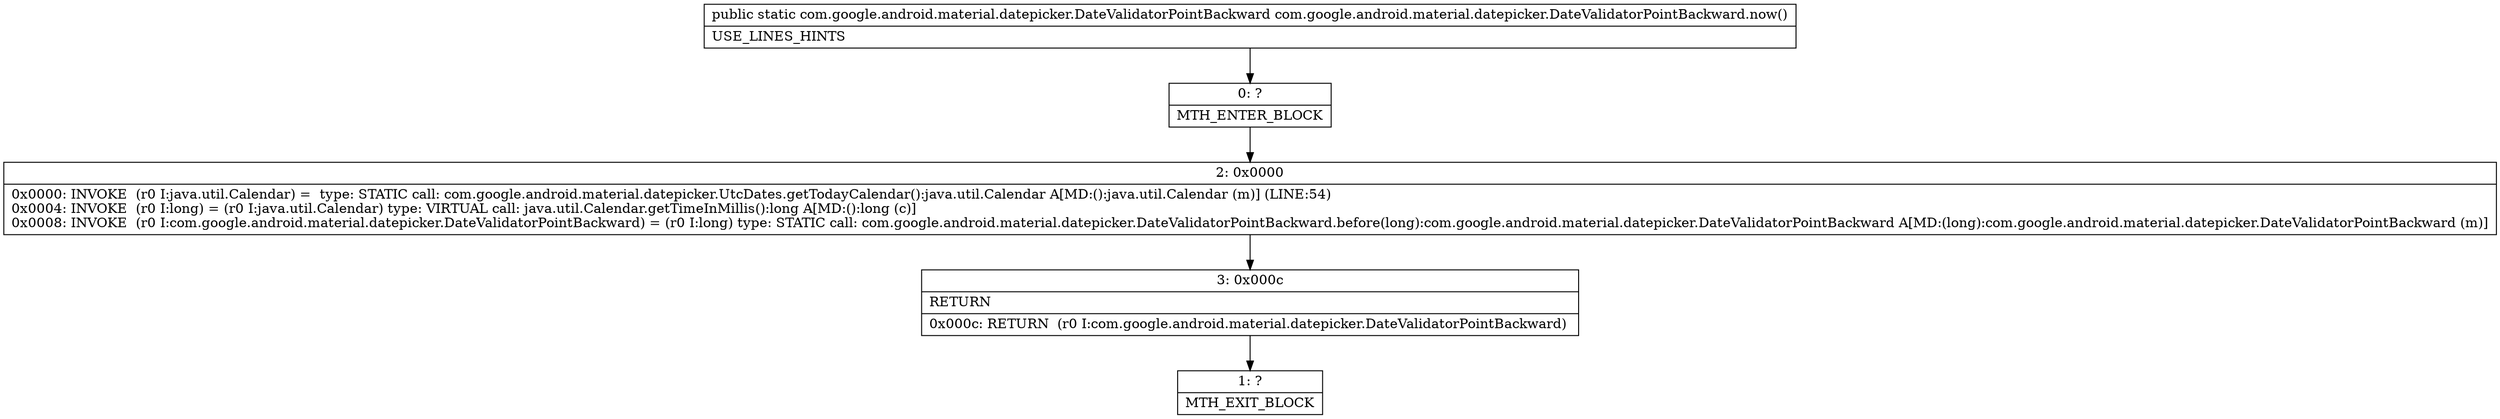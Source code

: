 digraph "CFG forcom.google.android.material.datepicker.DateValidatorPointBackward.now()Lcom\/google\/android\/material\/datepicker\/DateValidatorPointBackward;" {
Node_0 [shape=record,label="{0\:\ ?|MTH_ENTER_BLOCK\l}"];
Node_2 [shape=record,label="{2\:\ 0x0000|0x0000: INVOKE  (r0 I:java.util.Calendar) =  type: STATIC call: com.google.android.material.datepicker.UtcDates.getTodayCalendar():java.util.Calendar A[MD:():java.util.Calendar (m)] (LINE:54)\l0x0004: INVOKE  (r0 I:long) = (r0 I:java.util.Calendar) type: VIRTUAL call: java.util.Calendar.getTimeInMillis():long A[MD:():long (c)]\l0x0008: INVOKE  (r0 I:com.google.android.material.datepicker.DateValidatorPointBackward) = (r0 I:long) type: STATIC call: com.google.android.material.datepicker.DateValidatorPointBackward.before(long):com.google.android.material.datepicker.DateValidatorPointBackward A[MD:(long):com.google.android.material.datepicker.DateValidatorPointBackward (m)]\l}"];
Node_3 [shape=record,label="{3\:\ 0x000c|RETURN\l|0x000c: RETURN  (r0 I:com.google.android.material.datepicker.DateValidatorPointBackward) \l}"];
Node_1 [shape=record,label="{1\:\ ?|MTH_EXIT_BLOCK\l}"];
MethodNode[shape=record,label="{public static com.google.android.material.datepicker.DateValidatorPointBackward com.google.android.material.datepicker.DateValidatorPointBackward.now()  | USE_LINES_HINTS\l}"];
MethodNode -> Node_0;Node_0 -> Node_2;
Node_2 -> Node_3;
Node_3 -> Node_1;
}

